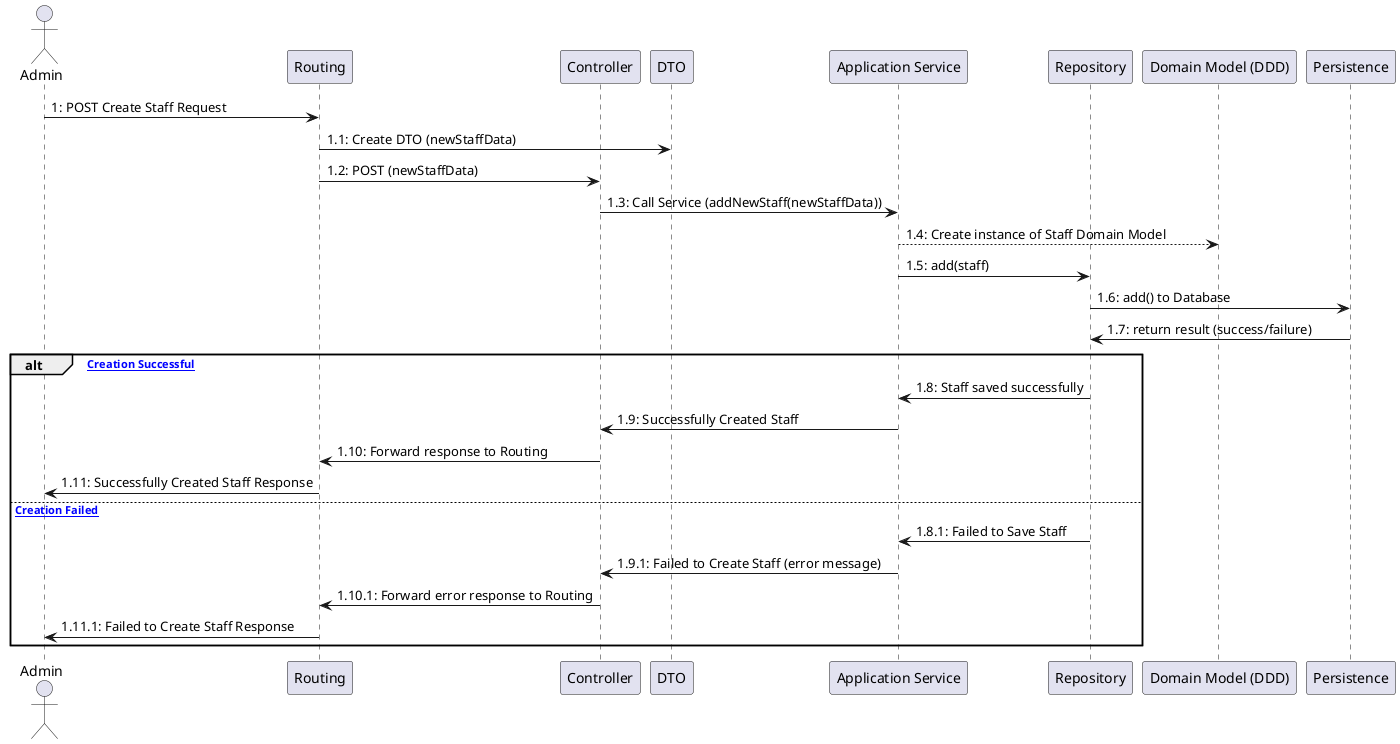 @startuml CreateStaffSequence
actor Admin as A
participant "Routing" as R
participant "Controller" as C
participant "DTO" as D
participant "Application Service" as S
participant "Repository" as Repo
participant "Domain Model (DDD)" as DM
participant "Persistence" as P

A -> R : 1: POST Create Staff Request
R -> D : 1.1: Create DTO (newStaffData)
R -> C : 1.2: POST (newStaffData)
C -> S : 1.3: Call Service (addNewStaff(newStaffData))

S --> DM : 1.4: Create instance of Staff Domain Model

S -> Repo : 1.5: add(staff)
Repo -> P : 1.6: add() to Database
P -> Repo : 1.7: return result (success/failure)

alt [Staff Creation Successful]
    Repo -> S : 1.8: Staff saved successfully
    S -> C : 1.9: Successfully Created Staff
    C -> R : 1.10: Forward response to Routing
    R -> A : 1.11: Successfully Created Staff Response
else [Staff Creation Failed]
    Repo -> S : 1.8.1: Failed to Save Staff
    S -> C : 1.9.1: Failed to Create Staff (error message)
    C -> R : 1.10.1: Forward error response to Routing
    R -> A : 1.11.1: Failed to Create Staff Response
end
@enduml


